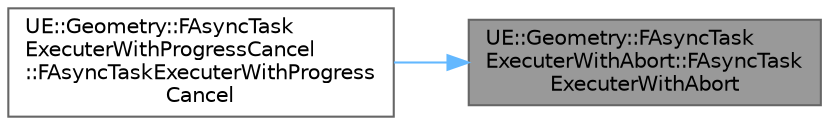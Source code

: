 digraph "UE::Geometry::FAsyncTaskExecuterWithAbort::FAsyncTaskExecuterWithAbort"
{
 // INTERACTIVE_SVG=YES
 // LATEX_PDF_SIZE
  bgcolor="transparent";
  edge [fontname=Helvetica,fontsize=10,labelfontname=Helvetica,labelfontsize=10];
  node [fontname=Helvetica,fontsize=10,shape=box,height=0.2,width=0.4];
  rankdir="RL";
  Node1 [id="Node000001",label="UE::Geometry::FAsyncTask\lExecuterWithAbort::FAsyncTask\lExecuterWithAbort",height=0.2,width=0.4,color="gray40", fillcolor="grey60", style="filled", fontcolor="black",tooltip=" "];
  Node1 -> Node2 [id="edge1_Node000001_Node000002",dir="back",color="steelblue1",style="solid",tooltip=" "];
  Node2 [id="Node000002",label="UE::Geometry::FAsyncTask\lExecuterWithProgressCancel\l::FAsyncTaskExecuterWithProgress\lCancel",height=0.2,width=0.4,color="grey40", fillcolor="white", style="filled",URL="$dd/dd8/classUE_1_1Geometry_1_1FAsyncTaskExecuterWithProgressCancel.html#a22bbb68705ed109072cca21808fdcc00",tooltip=" "];
}
